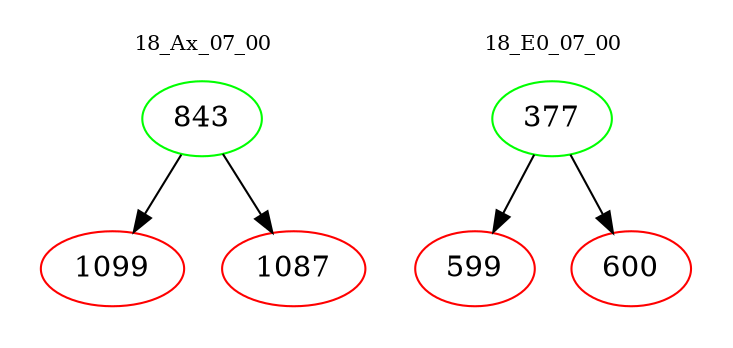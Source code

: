 digraph{
subgraph cluster_0 {
color = white
label = "18_Ax_07_00";
fontsize=10;
T0_843 [label="843", color="green"]
T0_843 -> T0_1099 [color="black"]
T0_1099 [label="1099", color="red"]
T0_843 -> T0_1087 [color="black"]
T0_1087 [label="1087", color="red"]
}
subgraph cluster_1 {
color = white
label = "18_E0_07_00";
fontsize=10;
T1_377 [label="377", color="green"]
T1_377 -> T1_599 [color="black"]
T1_599 [label="599", color="red"]
T1_377 -> T1_600 [color="black"]
T1_600 [label="600", color="red"]
}
}
